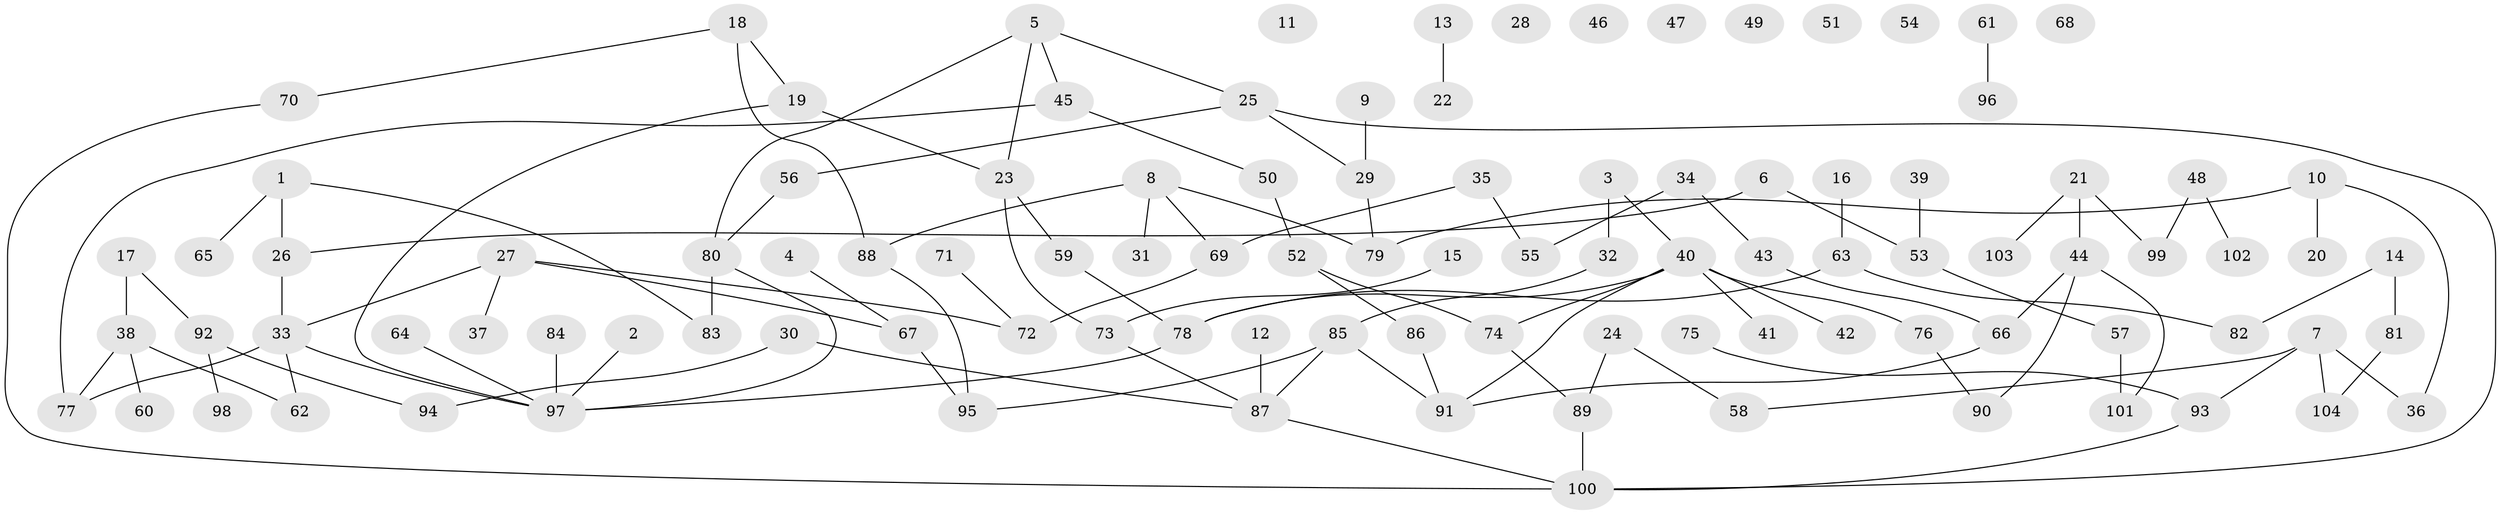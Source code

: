 // Generated by graph-tools (version 1.1) at 2025/13/03/09/25 04:13:01]
// undirected, 104 vertices, 117 edges
graph export_dot {
graph [start="1"]
  node [color=gray90,style=filled];
  1;
  2;
  3;
  4;
  5;
  6;
  7;
  8;
  9;
  10;
  11;
  12;
  13;
  14;
  15;
  16;
  17;
  18;
  19;
  20;
  21;
  22;
  23;
  24;
  25;
  26;
  27;
  28;
  29;
  30;
  31;
  32;
  33;
  34;
  35;
  36;
  37;
  38;
  39;
  40;
  41;
  42;
  43;
  44;
  45;
  46;
  47;
  48;
  49;
  50;
  51;
  52;
  53;
  54;
  55;
  56;
  57;
  58;
  59;
  60;
  61;
  62;
  63;
  64;
  65;
  66;
  67;
  68;
  69;
  70;
  71;
  72;
  73;
  74;
  75;
  76;
  77;
  78;
  79;
  80;
  81;
  82;
  83;
  84;
  85;
  86;
  87;
  88;
  89;
  90;
  91;
  92;
  93;
  94;
  95;
  96;
  97;
  98;
  99;
  100;
  101;
  102;
  103;
  104;
  1 -- 26;
  1 -- 65;
  1 -- 83;
  2 -- 97;
  3 -- 32;
  3 -- 40;
  4 -- 67;
  5 -- 23;
  5 -- 25;
  5 -- 45;
  5 -- 80;
  6 -- 26;
  6 -- 53;
  7 -- 36;
  7 -- 58;
  7 -- 93;
  7 -- 104;
  8 -- 31;
  8 -- 69;
  8 -- 79;
  8 -- 88;
  9 -- 29;
  10 -- 20;
  10 -- 36;
  10 -- 79;
  12 -- 87;
  13 -- 22;
  14 -- 81;
  14 -- 82;
  15 -- 73;
  16 -- 63;
  17 -- 38;
  17 -- 92;
  18 -- 19;
  18 -- 70;
  18 -- 88;
  19 -- 23;
  19 -- 97;
  21 -- 44;
  21 -- 99;
  21 -- 103;
  23 -- 59;
  23 -- 73;
  24 -- 58;
  24 -- 89;
  25 -- 29;
  25 -- 56;
  25 -- 100;
  26 -- 33;
  27 -- 33;
  27 -- 37;
  27 -- 67;
  27 -- 72;
  29 -- 79;
  30 -- 87;
  30 -- 94;
  32 -- 85;
  33 -- 62;
  33 -- 77;
  33 -- 97;
  34 -- 43;
  34 -- 55;
  35 -- 55;
  35 -- 69;
  38 -- 60;
  38 -- 62;
  38 -- 77;
  39 -- 53;
  40 -- 41;
  40 -- 42;
  40 -- 74;
  40 -- 76;
  40 -- 78;
  40 -- 91;
  43 -- 66;
  44 -- 66;
  44 -- 90;
  44 -- 101;
  45 -- 50;
  45 -- 77;
  48 -- 99;
  48 -- 102;
  50 -- 52;
  52 -- 74;
  52 -- 86;
  53 -- 57;
  56 -- 80;
  57 -- 101;
  59 -- 78;
  61 -- 96;
  63 -- 78;
  63 -- 82;
  64 -- 97;
  66 -- 91;
  67 -- 95;
  69 -- 72;
  70 -- 100;
  71 -- 72;
  73 -- 87;
  74 -- 89;
  75 -- 93;
  76 -- 90;
  78 -- 97;
  80 -- 83;
  80 -- 97;
  81 -- 104;
  84 -- 97;
  85 -- 87;
  85 -- 91;
  85 -- 95;
  86 -- 91;
  87 -- 100;
  88 -- 95;
  89 -- 100;
  92 -- 94;
  92 -- 98;
  93 -- 100;
}
